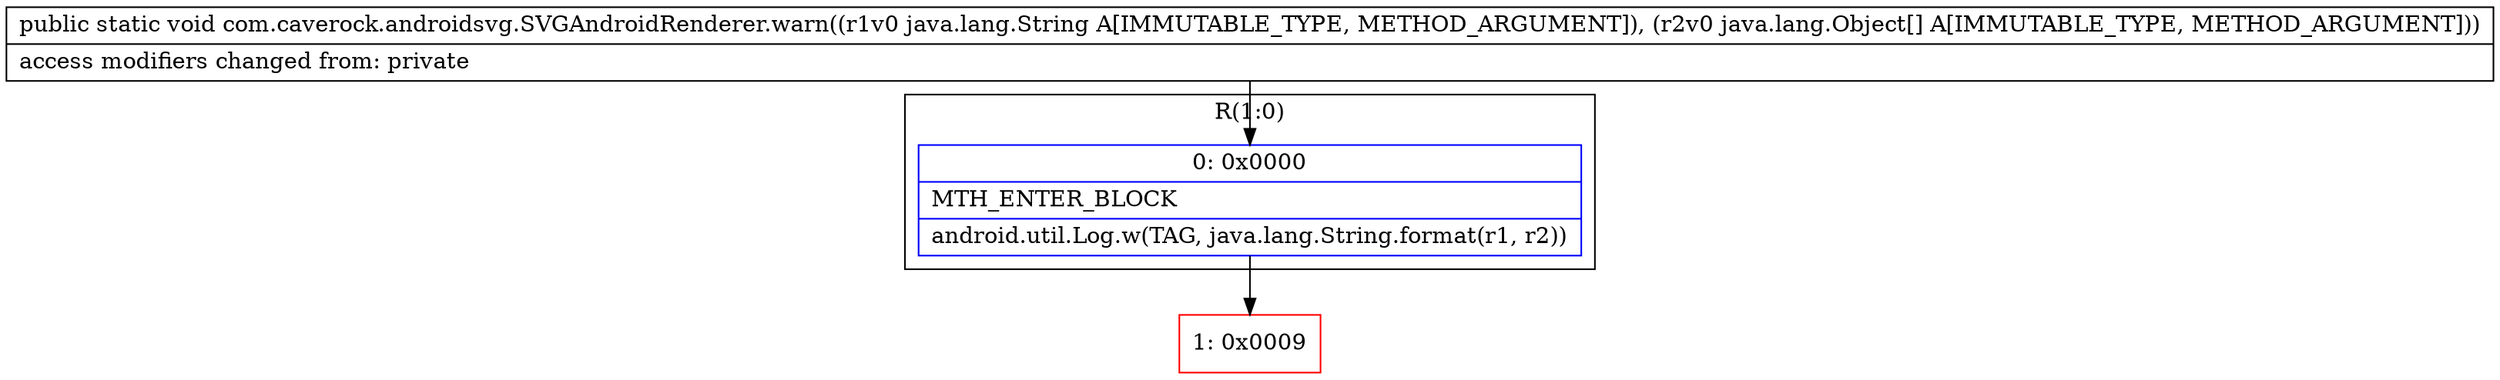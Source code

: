 digraph "CFG forcom.caverock.androidsvg.SVGAndroidRenderer.warn(Ljava\/lang\/String;[Ljava\/lang\/Object;)V" {
subgraph cluster_Region_680763678 {
label = "R(1:0)";
node [shape=record,color=blue];
Node_0 [shape=record,label="{0\:\ 0x0000|MTH_ENTER_BLOCK\l|android.util.Log.w(TAG, java.lang.String.format(r1, r2))\l}"];
}
Node_1 [shape=record,color=red,label="{1\:\ 0x0009}"];
MethodNode[shape=record,label="{public static void com.caverock.androidsvg.SVGAndroidRenderer.warn((r1v0 java.lang.String A[IMMUTABLE_TYPE, METHOD_ARGUMENT]), (r2v0 java.lang.Object[] A[IMMUTABLE_TYPE, METHOD_ARGUMENT]))  | access modifiers changed from: private\l}"];
MethodNode -> Node_0;
Node_0 -> Node_1;
}

